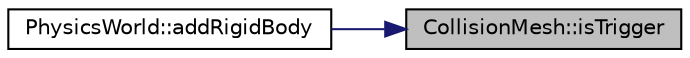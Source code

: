 digraph "CollisionMesh::isTrigger"
{
 // INTERACTIVE_SVG=YES
 // LATEX_PDF_SIZE
  edge [fontname="Helvetica",fontsize="10",labelfontname="Helvetica",labelfontsize="10"];
  node [fontname="Helvetica",fontsize="10",shape=record];
  rankdir="RL";
  Node1 [label="CollisionMesh::isTrigger",height=0.2,width=0.4,color="black", fillcolor="grey75", style="filled", fontcolor="black",tooltip=" "];
  Node1 -> Node2 [dir="back",color="midnightblue",fontsize="10",style="solid",fontname="Helvetica"];
  Node2 [label="PhysicsWorld::addRigidBody",height=0.2,width=0.4,color="black", fillcolor="white", style="filled",URL="$d5/d44/class_physics_world.html#a6d8b5975b39a8201e13958e2fe7f95e5",tooltip=" "];
}

